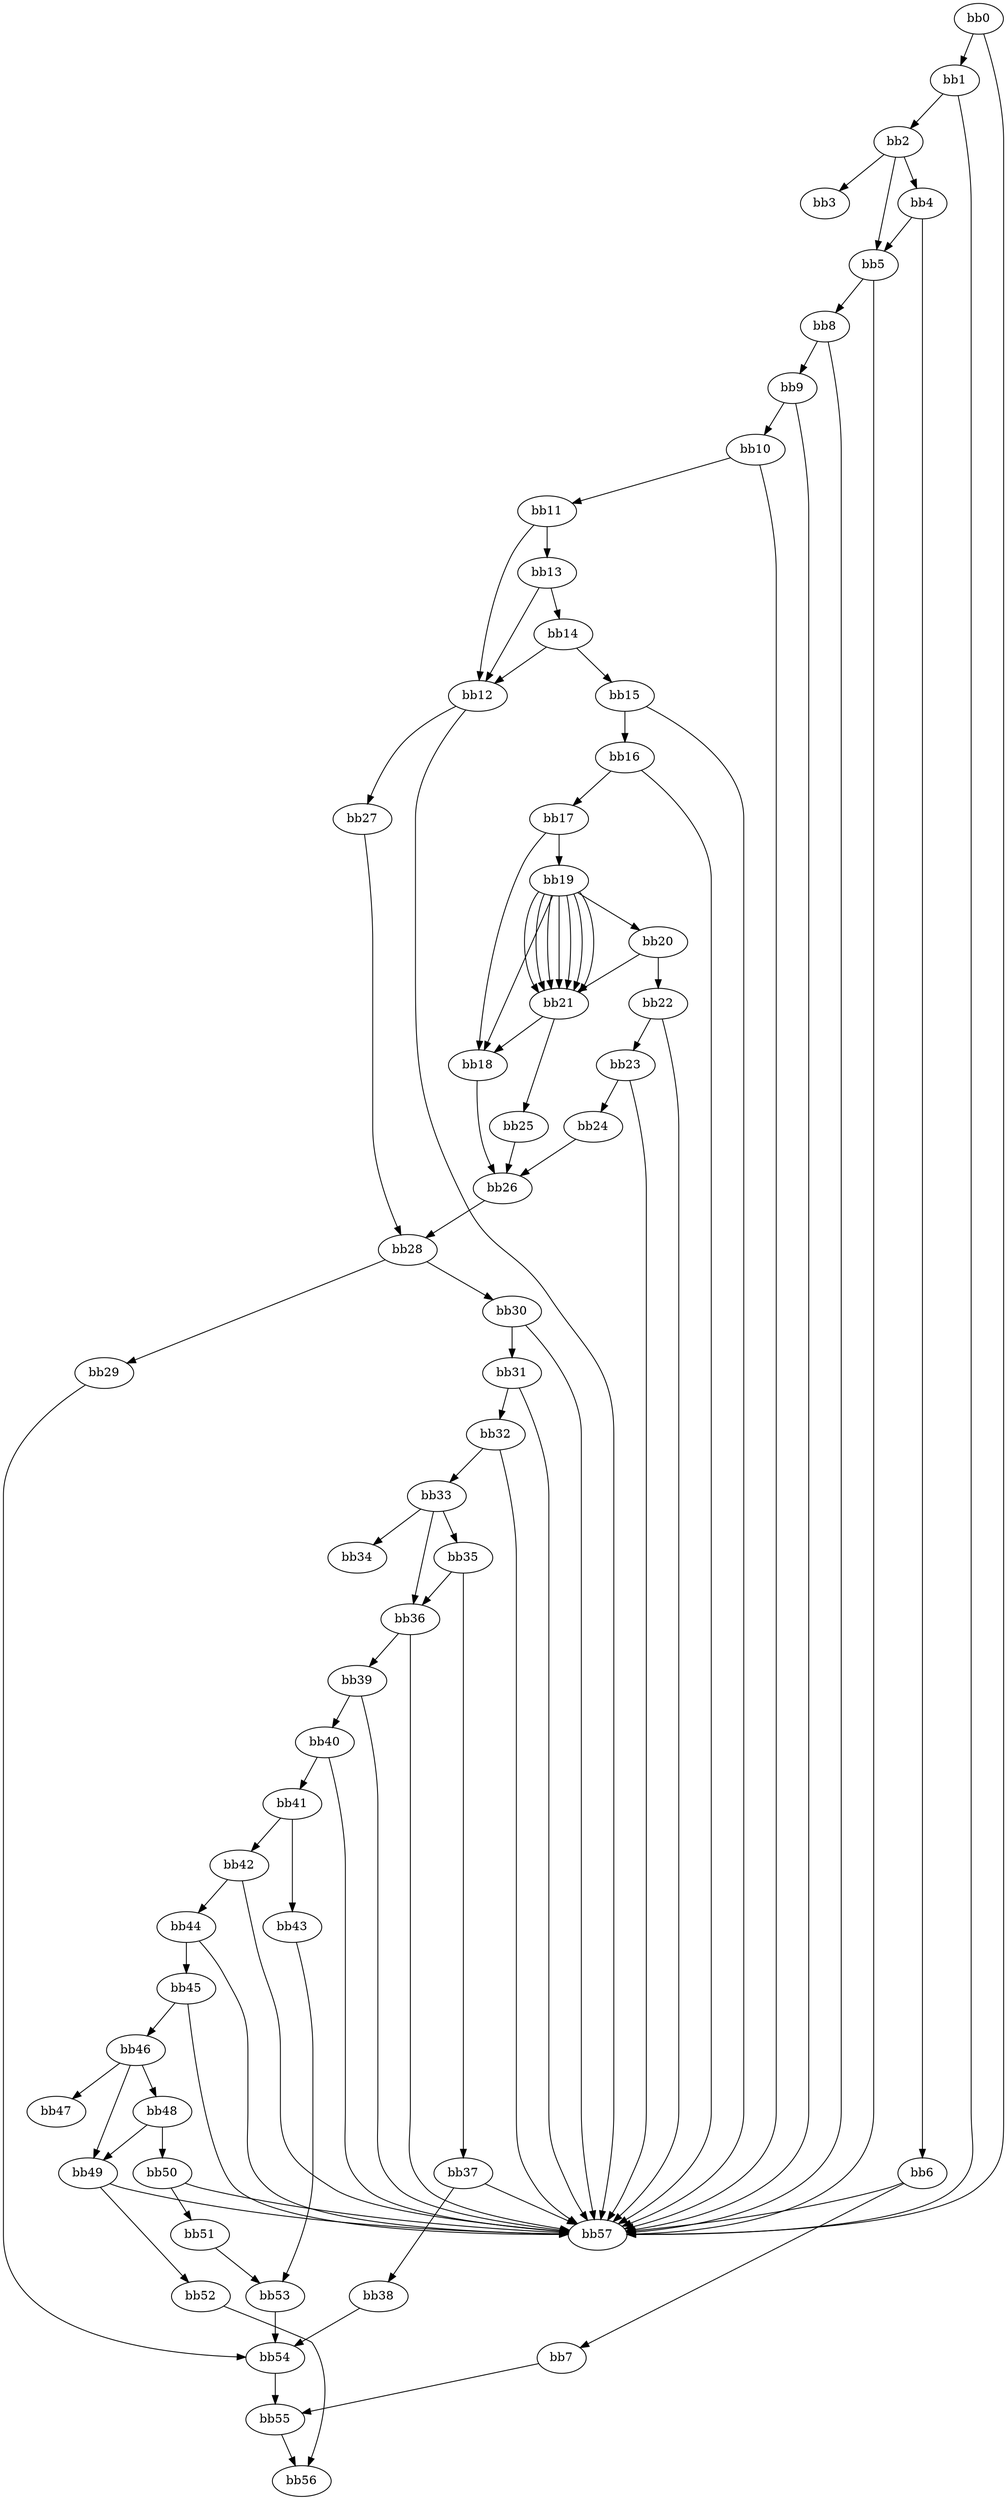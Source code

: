 digraph {
    0 [ label = "bb0\l" ]
    1 [ label = "bb1\l" ]
    2 [ label = "bb2\l" ]
    3 [ label = "bb3\l" ]
    4 [ label = "bb4\l" ]
    5 [ label = "bb5\l" ]
    6 [ label = "bb6\l" ]
    7 [ label = "bb7\l" ]
    8 [ label = "bb8\l" ]
    9 [ label = "bb9\l" ]
    10 [ label = "bb10\l" ]
    11 [ label = "bb11\l" ]
    12 [ label = "bb12\l" ]
    13 [ label = "bb13\l" ]
    14 [ label = "bb14\l" ]
    15 [ label = "bb15\l" ]
    16 [ label = "bb16\l" ]
    17 [ label = "bb17\l" ]
    18 [ label = "bb18\l" ]
    19 [ label = "bb19\l" ]
    20 [ label = "bb20\l" ]
    21 [ label = "bb21\l" ]
    22 [ label = "bb22\l" ]
    23 [ label = "bb23\l" ]
    24 [ label = "bb24\l" ]
    25 [ label = "bb25\l" ]
    26 [ label = "bb26\l" ]
    27 [ label = "bb27\l" ]
    28 [ label = "bb28\l" ]
    29 [ label = "bb29\l" ]
    30 [ label = "bb30\l" ]
    31 [ label = "bb31\l" ]
    32 [ label = "bb32\l" ]
    33 [ label = "bb33\l" ]
    34 [ label = "bb34\l" ]
    35 [ label = "bb35\l" ]
    36 [ label = "bb36\l" ]
    37 [ label = "bb37\l" ]
    38 [ label = "bb38\l" ]
    39 [ label = "bb39\l" ]
    40 [ label = "bb40\l" ]
    41 [ label = "bb41\l" ]
    42 [ label = "bb42\l" ]
    43 [ label = "bb43\l" ]
    44 [ label = "bb44\l" ]
    45 [ label = "bb45\l" ]
    46 [ label = "bb46\l" ]
    47 [ label = "bb47\l" ]
    48 [ label = "bb48\l" ]
    49 [ label = "bb49\l" ]
    50 [ label = "bb50\l" ]
    51 [ label = "bb51\l" ]
    52 [ label = "bb52\l" ]
    53 [ label = "bb53\l" ]
    54 [ label = "bb54\l" ]
    55 [ label = "bb55\l" ]
    56 [ label = "bb56\l" ]
    57 [ label = "bb57\l" ]
    0 -> 1 [ ]
    0 -> 57 [ ]
    1 -> 2 [ ]
    1 -> 57 [ ]
    2 -> 3 [ ]
    2 -> 4 [ ]
    2 -> 5 [ ]
    4 -> 5 [ ]
    4 -> 6 [ ]
    5 -> 8 [ ]
    5 -> 57 [ ]
    6 -> 7 [ ]
    6 -> 57 [ ]
    7 -> 55 [ ]
    8 -> 9 [ ]
    8 -> 57 [ ]
    9 -> 10 [ ]
    9 -> 57 [ ]
    10 -> 11 [ ]
    10 -> 57 [ ]
    11 -> 12 [ ]
    11 -> 13 [ ]
    12 -> 27 [ ]
    12 -> 57 [ ]
    13 -> 12 [ ]
    13 -> 14 [ ]
    14 -> 12 [ ]
    14 -> 15 [ ]
    15 -> 16 [ ]
    15 -> 57 [ ]
    16 -> 17 [ ]
    16 -> 57 [ ]
    17 -> 18 [ ]
    17 -> 19 [ ]
    18 -> 26 [ ]
    19 -> 18 [ ]
    19 -> 20 [ ]
    19 -> 21 [ ]
    19 -> 21 [ ]
    19 -> 21 [ ]
    19 -> 21 [ ]
    19 -> 21 [ ]
    19 -> 21 [ ]
    19 -> 21 [ ]
    20 -> 21 [ ]
    20 -> 22 [ ]
    21 -> 18 [ ]
    21 -> 25 [ ]
    22 -> 23 [ ]
    22 -> 57 [ ]
    23 -> 24 [ ]
    23 -> 57 [ ]
    24 -> 26 [ ]
    25 -> 26 [ ]
    26 -> 28 [ ]
    27 -> 28 [ ]
    28 -> 29 [ ]
    28 -> 30 [ ]
    29 -> 54 [ ]
    30 -> 31 [ ]
    30 -> 57 [ ]
    31 -> 32 [ ]
    31 -> 57 [ ]
    32 -> 33 [ ]
    32 -> 57 [ ]
    33 -> 34 [ ]
    33 -> 35 [ ]
    33 -> 36 [ ]
    35 -> 36 [ ]
    35 -> 37 [ ]
    36 -> 39 [ ]
    36 -> 57 [ ]
    37 -> 38 [ ]
    37 -> 57 [ ]
    38 -> 54 [ ]
    39 -> 40 [ ]
    39 -> 57 [ ]
    40 -> 41 [ ]
    40 -> 57 [ ]
    41 -> 42 [ ]
    41 -> 43 [ ]
    42 -> 44 [ ]
    42 -> 57 [ ]
    43 -> 53 [ ]
    44 -> 45 [ ]
    44 -> 57 [ ]
    45 -> 46 [ ]
    45 -> 57 [ ]
    46 -> 47 [ ]
    46 -> 48 [ ]
    46 -> 49 [ ]
    48 -> 49 [ ]
    48 -> 50 [ ]
    49 -> 52 [ ]
    49 -> 57 [ ]
    50 -> 51 [ ]
    50 -> 57 [ ]
    51 -> 53 [ ]
    52 -> 56 [ ]
    53 -> 54 [ ]
    54 -> 55 [ ]
    55 -> 56 [ ]
}

